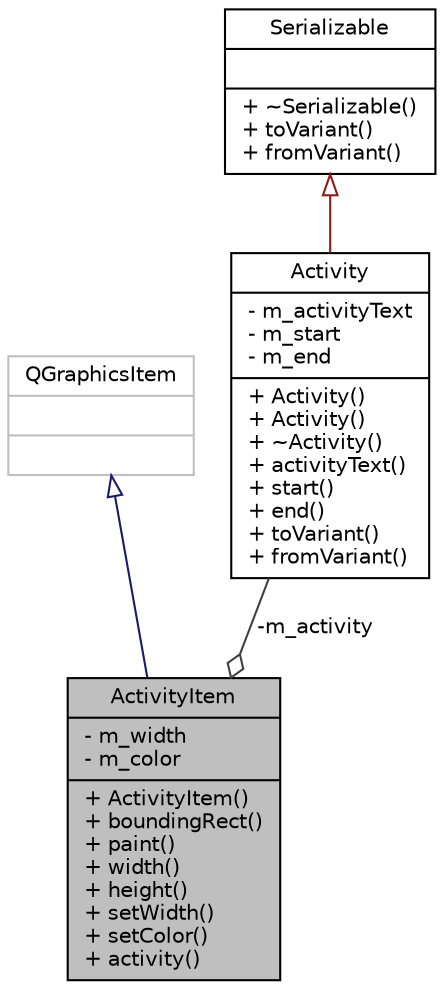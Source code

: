 digraph "ActivityItem"
{
 // LATEX_PDF_SIZE
  edge [fontname="Helvetica",fontsize="10",labelfontname="Helvetica",labelfontsize="10"];
  node [fontname="Helvetica",fontsize="10",shape=record];
  Node1 [label="{ActivityItem\n|- m_width\l- m_color\l|+ ActivityItem()\l+ boundingRect()\l+ paint()\l+ width()\l+ height()\l+ setWidth()\l+ setColor()\l+ activity()\l}",height=0.2,width=0.4,color="black", fillcolor="grey75", style="filled", fontcolor="black",tooltip=" "];
  Node2 -> Node1 [dir="back",color="midnightblue",fontsize="10",style="solid",arrowtail="onormal"];
  Node2 [label="{QGraphicsItem\n||}",height=0.2,width=0.4,color="grey75", fillcolor="white", style="filled",tooltip=" "];
  Node3 -> Node1 [color="grey25",fontsize="10",style="solid",label=" -m_activity" ,arrowhead="odiamond"];
  Node3 [label="{Activity\n|- m_activityText\l- m_start\l- m_end\l|+ Activity()\l+ Activity()\l+ ~Activity()\l+ activityText()\l+ start()\l+ end()\l+ toVariant()\l+ fromVariant()\l}",height=0.2,width=0.4,color="black", fillcolor="white", style="filled",URL="$classActivity.html",tooltip=" "];
  Node4 -> Node3 [dir="back",color="firebrick4",fontsize="10",style="solid",arrowtail="onormal"];
  Node4 [label="{Serializable\n||+ ~Serializable()\l+ toVariant()\l+ fromVariant()\l}",height=0.2,width=0.4,color="black", fillcolor="white", style="filled",URL="$classSerializable.html",tooltip=" "];
}
